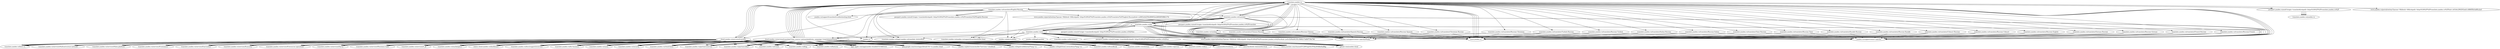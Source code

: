 digraph G {
	"translate.yandex.ru" -> "yandex.ru/support/translate/troubleshooting.html"
	"translate.yandex.ru" -> "translate.yandex.ru/translate"
	"translate.yandex.ru" -> "translate.yandex.ru/doc"
	"translate.yandex.ru" -> "translate.yandex.ru/ocr"
	"translate.yandex.ru" -> "cloud.yandex.ru/services/translate/?utm_source=yatranslate&utm_campaign=translatemainmenu"
	"translate.yandex.ru" -> "passport.yandex.ru/auth?origin=translate&amp;retpath=https%3A%2F%2Ftranslate.yandex.ru%2F"
	"translate.yandex.ru" -> "translate.yandex.ru/translator/English-Russian"
	"translate.yandex.ru" -> "translate.yandex.ru/translator/Russian-English"
	"translate.yandex.ru" -> "translate.yandex.ru/translator/German-Russian"
	"translate.yandex.ru" -> "translate.yandex.ru/translator/Russian-German"
	"translate.yandex.ru" -> "translate.yandex.ru/translator/French-Russian"
	"translate.yandex.ru" -> "translate.yandex.ru/translator/Russian-French"
	"translate.yandex.ru" -> "translate.yandex.ru/translator/Chinese-Russian"
	"translate.yandex.ru" -> "translate.yandex.ru/translator/Russian-Chinese"
	"translate.yandex.ru" -> "translate.yandex.ru/translator/Spanish-Russian"
	"translate.yandex.ru" -> "translate.yandex.ru/translator/Russian-Spanish"
	"translate.yandex.ru" -> "translate.yandex.ru/translator/Ukrainian-Russian"
	"translate.yandex.ru" -> "translate.yandex.ru/translator/Russian-Ukrainian"
	"translate.yandex.ru" -> "translate.yandex.ru/translator/Turkish-Russian"
	"translate.yandex.ru" -> "translate.yandex.ru/translator/Russian-Turkish"
	"translate.yandex.ru" -> "translate.yandex.ru/translator/Italian-Russian"
	"translate.yandex.ru" -> "translate.yandex.ru/translator/Russian-Italian"
	"translate.yandex.ru" -> "translate.yandex.ru/translator/Tatar-Russian"
	"translate.yandex.ru" -> "translate.yandex.ru/translator/Russian-Tatar"
	"translate.yandex.ru" -> "translate.yandex.ru/translator/Kazakh-Russian"
	"translate.yandex.ru" -> "translate.yandex.ru/translator/Russian-Kazakh"
	"translate.yandex.ru" -> "translate.yandex.ru/translator/Udmurt-Russian"
	"translate.yandex.ru" -> "translate.yandex.ru/translator/Russian-Udmurt"
	"translate.yandex.ru" -> "www.yandex.ru/portal/set/my/?param=0&amp;block=44&amp;retpath=https%3A%2F%2Ftranslate.yandex.ru%2F&amp;sk=y61b4c290291beb1c486858c4e80ccbcf"
	"translate.yandex.ru" -> "cloud.yandex.ru/services/translate"
	"translate.yandex.ru" -> "translate.yandex.ru/legal.yandex.ru/translate_termsofuse"
	"translate.yandex.ru" -> "translate.yandex.ru/yandex.ru/support/translate/index.html"
	"translate.yandex.ru" -> "translate.yandex.ru/catalog"
	"translate.yandex.ru" -> "yandex.ru/jobs/usability"
	"translate.yandex.ru" -> "yandex.ru"
	"translate.yandex.ru" -> "passport.yandex.ru/auth?origin=translate&amp;retpath=https%3A%2F%2Ftranslate.yandex.ru%2F"
	"translate.yandex.ru" -> "yandex.ru/support/smart-captcha/#help"
	"translate.yandex.ru" -> "yandex.ru/support/smart-captcha/#help"
	"translate.yandex.ru" -> "www.yandex.ru"
	"translate.yandex.ru" -> "www.yandex.ru"
	"translate.yandex.ru" -> "yandex.ru/support/smart-captcha"
	"translate.yandex.ru" -> "yandex.ru/support/smart-captcha"
	"translate.yandex.ru" -> "yandex.ru/support/smart-captcha/#help"
	"translate.yandex.ru" -> "yandex.ru/support/smart-captcha/#help"
	"translate.yandex.ru" -> "www.yandex.ru"
	"translate.yandex.ru" -> "www.yandex.ru"
	"translate.yandex.ru" -> "yandex.ru/support/smart-captcha"
	"translate.yandex.ru" -> "yandex.ru/support/smart-captcha"
	"translate.yandex.ru/doc" -> "passport.yandex.ru/auth?origin=translate&amp;retpath=https%3A%2F%2Ftranslate.yandex.ru%2Fdoc"
	"translate.yandex.ru/doc" -> "translate.yandex.ru/translate"
	"translate.yandex.ru/doc" -> "translate.yandex.ru/ocr"
	"translate.yandex.ru/doc" -> "cloud.yandex.ru/services/translate/?utm_source=yatranslate&utm_campaign=translatemainmenu"
	"translate.yandex.ru/doc" -> "yandex.ru/support/smart-captcha/#help"
	"translate.yandex.ru/doc" -> "yandex.ru/support/smart-captcha/#help"
	"translate.yandex.ru/doc" -> "yandex.ru/support/smart-captcha/#help"
	"translate.yandex.ru/doc" -> "yandex.ru/support/smart-captcha/#help"
	"translate.yandex.ru/doc" -> "www.yandex.ru"
	"translate.yandex.ru/doc" -> "www.yandex.ru"
	"translate.yandex.ru/doc" -> "www.yandex.ru"
	"translate.yandex.ru/doc" -> "www.yandex.ru"
	"translate.yandex.ru/doc" -> "yandex.ru/support/smart-captcha"
	"translate.yandex.ru/doc" -> "yandex.ru/support/smart-captcha"
	"translate.yandex.ru/doc" -> "yandex.ru/support/smart-captcha"
	"translate.yandex.ru/doc" -> "yandex.ru/support/smart-captcha"
	"translate.yandex.ru/translate" -> "passport.yandex.ru/auth?origin=translate&amp;retpath=https%3A%2F%2Ftranslate.yandex.ru%2Ftranslate"
	"translate.yandex.ru/translate" -> "translate.yandex.ru"
	"translate.yandex.ru/translate" -> "translate.yandex.ru"
	"translate.yandex.ru/translate" -> "translate.yandex.ru/doc"
	"translate.yandex.ru/translate" -> "translate.yandex.ru/ocr"
	"translate.yandex.ru/translate" -> "translate.yandex.ru/doc"
	"translate.yandex.ru/translate" -> "translate.yandex.ru/ocr"
	"translate.yandex.ru/translate" -> "yandex.ru/support/smart-captcha/#help"
	"translate.yandex.ru/translate" -> "yandex.ru/support/smart-captcha/#help"
	"translate.yandex.ru/translate" -> "yandex.ru/support/smart-captcha/#help"
	"translate.yandex.ru/translate" -> "www.yandex.ru"
	"translate.yandex.ru/translate" -> "www.yandex.ru"
	"translate.yandex.ru/translate" -> "www.yandex.ru"
	"translate.yandex.ru/translate" -> "yandex.ru/support/smart-captcha"
	"translate.yandex.ru/translate" -> "yandex.ru/support/smart-captcha"
	"translate.yandex.ru/translate" -> "yandex.ru/support/smart-captcha"
	"translate.yandex.ru/ocr" -> "yandex.ru"
	"translate.yandex.ru/ocr" -> "translate.yandex.ru"
	"translate.yandex.ru/ocr" -> "translate.yandex.ru"
	"translate.yandex.ru/ocr" -> "translate.yandex.ru/translate"
	"translate.yandex.ru/ocr" -> "translate.yandex.ru/doc"
	"translate.yandex.ru/ocr" -> "cloud.yandex.ru/services/translate/?utm_source=yatranslate&utm_campaign=translatemainmenu"
	"translate.yandex.ru/ocr" -> "passport.yandex.ru/auth?origin=translate&amp;retpath=https%3A%2F%2Ftranslate.yandex.ru%2Focr"
	"translate.yandex.ru/ocr" -> "www.yandex.ru/portal/set/my/?param=0&amp;block=44&amp;retpath=https%3A%2F%2Ftranslate.yandex.ru%2Focr&amp;sk=ye5c5209a06195c3fd62c7a6b9730e746"
	"translate.yandex.ru/ocr" -> "yandex.ru/blog/translate"
	"translate.yandex.ru/ocr" -> "translate.yandex.ru/developers"
	"translate.yandex.ru/ocr" -> "translate.yandex.ru/legal.yandex.ru/translate_termsofuse"
	"translate.yandex.ru/ocr" -> "translate.yandex.ru/yandex.ru/support/translate/index.html"
	"translate.yandex.ru/ocr" -> "yandex.ru/jobs/usability"
	"translate.yandex.ru/ocr" -> "yandex.ru/support/smart-captcha/#help"
	"translate.yandex.ru/ocr" -> "yandex.ru/support/smart-captcha/#help"
	"translate.yandex.ru/ocr" -> "yandex.ru/support/smart-captcha/#help"
	"translate.yandex.ru/ocr" -> "yandex.ru/support/smart-captcha/#help"
	"translate.yandex.ru/ocr" -> "www.yandex.ru"
	"translate.yandex.ru/ocr" -> "www.yandex.ru"
	"translate.yandex.ru/ocr" -> "www.yandex.ru"
	"translate.yandex.ru/ocr" -> "www.yandex.ru"
	"translate.yandex.ru/ocr" -> "yandex.ru/support/smart-captcha"
	"translate.yandex.ru/ocr" -> "yandex.ru/support/smart-captcha"
	"translate.yandex.ru/ocr" -> "yandex.ru/support/smart-captcha"
	"translate.yandex.ru/ocr" -> "yandex.ru/support/smart-captcha"
	"translate.yandex.ru/translator/English-Russian" -> "yandex.ru/support/translate/troubleshooting.html"
	"translate.yandex.ru/translator/English-Russian" -> "translate.yandex.ru/translate"
	"translate.yandex.ru/translator/English-Russian" -> "translate.yandex.ru/doc"
	"translate.yandex.ru/translator/English-Russian" -> "translate.yandex.ru/ocr"
	"translate.yandex.ru/translator/English-Russian" -> "cloud.yandex.ru/services/translate/?utm_source=yatranslate&utm_campaign=translatemainmenu"
	"translate.yandex.ru/translator/English-Russian" -> "passport.yandex.ru/auth?origin=translate&amp;retpath=https%3A%2F%2Ftranslate.yandex.ru%2Ftranslator%2FEnglish-Russian"
	"translate.yandex.ru/translator/English-Russian" -> "www.yandex.ru/portal/set/my/?param=0&amp;block=44&amp;retpath=https%3A%2F%2Ftranslate.yandex.ru%2Ftranslator%2FEnglish-Russian&amp;sk=y2683e4d259e466652e2d6440548b117b"
	"translate.yandex.ru/translator/English-Russian" -> "cloud.yandex.ru/services/translate"
	"translate.yandex.ru/translator/English-Russian" -> "translate.yandex.ru/legal.yandex.ru/translate_termsofuse"
	"translate.yandex.ru/translator/English-Russian" -> "translate.yandex.ru/yandex.ru/support/translate/index.html"
	"translate.yandex.ru/translator/English-Russian" -> "translate.yandex.ru/catalog"
	"translate.yandex.ru/translator/English-Russian" -> "yandex.ru/jobs/usability"
	"translate.yandex.ru/translator/English-Russian" -> "yandex.ru"
	"translate.yandex.ru/translator/English-Russian" -> "passport.yandex.ru/auth?origin=translate&amp;retpath=https%3A%2F%2Ftranslate.yandex.ru%2Ftranslator%2FEnglish-Russian"
	"passport.yandex.ru/auth?origin=translate&amp;retpath=https%3A%2F%2Ftranslate.yandex.ru%2F" -> "translate.yandex.ru/yandex.ru"
	"passport.yandex.ru/auth?origin=translate&amp;retpath=https%3A%2F%2Ftranslate.yandex.ru%2F" -> "translate.yandex.ru/yandex.ru"
	"passport.yandex.ru/auth?origin=translate&amp;retpath=https%3A%2F%2Ftranslate.yandex.ru%2F" -> "translate.yandex.ru/yandex.ru"
	"passport.yandex.ru/auth?origin=translate&amp;retpath=https%3A%2F%2Ftranslate.yandex.ru%2F" -> "translate.yandex.ru/yandex.ru"
	"translate.yandex.ru/translator/Ukrainian-Russian" -> "yandex.ru/support/smart-captcha/#help"
	"translate.yandex.ru/translator/Ukrainian-Russian" -> "www.yandex.ru"
	"translate.yandex.ru/translator/Ukrainian-Russian" -> "yandex.ru/support/smart-captcha"
	"translate.yandex.ru/translator/Italian-Russian" -> "yandex.ru/support/smart-captcha/#help"
	"translate.yandex.ru/translator/Italian-Russian" -> "www.yandex.ru"
	"translate.yandex.ru/translator/Italian-Russian" -> "yandex.ru/support/smart-captcha"
	"translate.yandex.ru/translator/Russian-Chinese" -> "yandex.ru/support/smart-captcha/#help"
	"translate.yandex.ru/translator/Russian-Chinese" -> "www.yandex.ru"
	"translate.yandex.ru/translator/Russian-Chinese" -> "yandex.ru/support/smart-captcha"
	"translate.yandex.ru/catalog" -> "yandex.ru/support/smart-captcha/#help"
	"translate.yandex.ru/catalog" -> "www.yandex.ru"
	"translate.yandex.ru/catalog" -> "yandex.ru/support/smart-captcha/#help"
	"translate.yandex.ru/catalog" -> "yandex.ru/support/smart-captcha"
	"translate.yandex.ru/catalog" -> "www.yandex.ru"
	"translate.yandex.ru/catalog" -> "yandex.ru/support/smart-captcha"
	"translate.yandex.ru/translator/Udmurt-Russian" -> "yandex.ru/support/smart-captcha/#help"
	"translate.yandex.ru/translator/Udmurt-Russian" -> "www.yandex.ru"
	"translate.yandex.ru/translator/Udmurt-Russian" -> "yandex.ru/support/smart-captcha"
	"translate.yandex.ru/translator/Russian-Ukrainian" -> "yandex.ru/support/smart-captcha/#help"
	"translate.yandex.ru/translator/Russian-Ukrainian" -> "www.yandex.ru"
	"translate.yandex.ru/translator/Russian-Ukrainian" -> "yandex.ru/support/smart-captcha"
	"translate.yandex.ru/translator/Russian-English" -> "yandex.ru/support/smart-captcha/#help"
	"translate.yandex.ru/translator/Russian-English" -> "www.yandex.ru"
	"translate.yandex.ru/translator/Russian-English" -> "yandex.ru/support/smart-captcha"
	"translate.yandex.ru/translator/Tatar-Russian" -> "yandex.ru/support/smart-captcha/#help"
	"translate.yandex.ru/translator/Tatar-Russian" -> "www.yandex.ru"
	"translate.yandex.ru/translator/Tatar-Russian" -> "yandex.ru/support/smart-captcha"
	"translate.yandex.ru/translator/German-Russian" -> "yandex.ru/support/smart-captcha/#help"
	"translate.yandex.ru/translator/German-Russian" -> "www.yandex.ru"
	"translate.yandex.ru/translator/German-Russian" -> "yandex.ru/support/smart-captcha"
	"translate.yandex.ru/translator/French-Russian" -> "yandex.ru/support/smart-captcha/#help"
	"translate.yandex.ru/translator/French-Russian" -> "www.yandex.ru"
	"translate.yandex.ru/translator/French-Russian" -> "yandex.ru/support/smart-captcha"
	"translate.yandex.ru/translator/Russian-Kazakh" -> "yandex.ru/support/smart-captcha/#help"
	"translate.yandex.ru/translator/Russian-Kazakh" -> "www.yandex.ru"
	"translate.yandex.ru/translator/Russian-Kazakh" -> "yandex.ru/support/smart-captcha"
	"translate.yandex.ru/translator/Russian-German" -> "yandex.ru/support/smart-captcha/#help"
	"translate.yandex.ru/translator/Russian-German" -> "www.yandex.ru"
	"translate.yandex.ru/translator/Russian-German" -> "yandex.ru/support/smart-captcha"
	"translate.yandex.ru/translator/Spanish-Russian" -> "yandex.ru/support/smart-captcha/#help"
	"translate.yandex.ru/translator/Spanish-Russian" -> "www.yandex.ru"
	"translate.yandex.ru/translator/Spanish-Russian" -> "yandex.ru/support/smart-captcha"
	"translate.yandex.ru/translator/Turkish-Russian" -> "yandex.ru/support/smart-captcha/#help"
	"translate.yandex.ru/translator/Turkish-Russian" -> "www.yandex.ru"
	"translate.yandex.ru/translator/Turkish-Russian" -> "yandex.ru/support/smart-captcha"
	"translate.yandex.ru/translator/Chinese-Russian" -> "yandex.ru/support/smart-captcha/#help"
	"translate.yandex.ru/translator/Chinese-Russian" -> "www.yandex.ru"
	"translate.yandex.ru/translator/Chinese-Russian" -> "yandex.ru/support/smart-captcha"
	"translate.yandex.ru/translator/Russian-Tatar" -> "yandex.ru/support/smart-captcha/#help"
	"translate.yandex.ru/translator/Russian-Tatar" -> "www.yandex.ru"
	"translate.yandex.ru/translator/Russian-Tatar" -> "yandex.ru/support/smart-captcha"
	"translate.yandex.ru/translator/Russian-French" -> "yandex.ru/support/smart-captcha/#help"
	"translate.yandex.ru/translator/Russian-French" -> "www.yandex.ru"
	"translate.yandex.ru/translator/Russian-French" -> "yandex.ru/support/smart-captcha"
	"translate.yandex.ru/translator/Russian-Udmurt" -> "yandex.ru/support/smart-captcha/#help"
	"translate.yandex.ru/translator/Russian-Udmurt" -> "www.yandex.ru"
	"translate.yandex.ru/translator/Russian-Udmurt" -> "yandex.ru/support/smart-captcha"
	"translate.yandex.ru/translator/Russian-Turkish" -> "yandex.ru/support/smart-captcha/#help"
	"translate.yandex.ru/translator/Russian-Turkish" -> "www.yandex.ru"
	"translate.yandex.ru/translator/Russian-Turkish" -> "yandex.ru/support/smart-captcha"
	"translate.yandex.ru/translator/Russian-Italian" -> "yandex.ru/support/smart-captcha/#help"
	"translate.yandex.ru/translator/Russian-Italian" -> "www.yandex.ru"
	"translate.yandex.ru/translator/Russian-Italian" -> "yandex.ru/support/smart-captcha"
	"translate.yandex.ru/translator/Russian-Spanish" -> "yandex.ru/support/smart-captcha/#help"
	"translate.yandex.ru/translator/Russian-Spanish" -> "www.yandex.ru"
	"translate.yandex.ru/translator/Russian-Spanish" -> "yandex.ru/support/smart-captcha"
	"translate.yandex.ru/translator/Kazakh-Russian" -> "yandex.ru/support/smart-captcha/#help"
	"translate.yandex.ru/translator/Kazakh-Russian" -> "www.yandex.ru"
	"translate.yandex.ru/translator/Kazakh-Russian" -> "yandex.ru/support/smart-captcha"
	"cloud.yandex.ru/services/translate" -> "translate.yandex.ru/brandbook"
	"cloud.yandex.ru/services/translate" -> "translate.yandex.ru/brandbook"
	"cloud.yandex.ru/services/translate" -> "translate.yandex.ru"
	"cloud.yandex.ru/services/translate" -> "translate.yandex.ru"
	"cloud.yandex.ru/services/translate" -> "translate.yandex.ru/solutions"
	"cloud.yandex.ru/services/translate" -> "translate.yandex.ru/solutions"
	"cloud.yandex.ru/services/translate" -> "translate.yandex.ru/prices"
	"cloud.yandex.ru/services/translate" -> "translate.yandex.ru/prices"
	"cloud.yandex.ru/services/translate" -> "translate.yandex.ru/docs"
	"cloud.yandex.ru/services/translate" -> "translate.yandex.ru/docs"
	"cloud.yandex.ru/services/translate" -> "translate.yandex.ru"
	"cloud.yandex.ru/services/translate" -> "translate.yandex.ru"
	"cloud.yandex.ru/services/translate" -> "t.me/yandexcloudnews"
	"cloud.yandex.ru/services/translate" -> "t.me/yandexcloudnews"
	"cloud.yandex.ru/services/translate" -> "www.facebook.com/yandexcloud"
	"cloud.yandex.ru/services/translate" -> "www.youtube.com/channel/UCjWOzgG0oTFHy4N4BeDmBhg"
	"cloud.yandex.ru/services/translate" -> "www.facebook.com/yandexcloud"
	"cloud.yandex.ru/services/translate" -> "github.com/yandex-cloud"
	"cloud.yandex.ru/services/translate" -> "translate.yandex.ru/feed.rss"
	"cloud.yandex.ru/services/translate" -> "t.me/yandexcloudnews"
	"cloud.yandex.ru/services/translate" -> "www.facebook.com/yandexcloud"
	"cloud.yandex.ru/services/translate" -> "www.youtube.com/channel/UCjWOzgG0oTFHy4N4BeDmBhg"
	"cloud.yandex.ru/services/translate" -> "www.youtube.com/channel/UCjWOzgG0oTFHy4N4BeDmBhg"
	"cloud.yandex.ru/services/translate" -> "github.com/yandex-cloud"
	"cloud.yandex.ru/services/translate" -> "github.com/yandex-cloud"
	"cloud.yandex.ru/services/translate" -> "translate.yandex.ru/feed.rss"
	"cloud.yandex.ru/services/translate" -> "translate.yandex.ru/services#infrastructure-network"
	"cloud.yandex.ru/services/translate" -> "translate.yandex.ru/feed.rss"
	"cloud.yandex.ru/services/translate" -> "translate.yandex.ru/services#data-platform"
	"cloud.yandex.ru/services/translate" -> "t.me/yandexcloudnews"
	"cloud.yandex.ru/services/translate" -> "translate.yandex.ru/services#containers"
	"cloud.yandex.ru/services/translate" -> "translate.yandex.ru/services#serverless"
	"cloud.yandex.ru/services/translate" -> "www.facebook.com/yandexcloud"
	"cloud.yandex.ru/services/translate" -> "translate.yandex.ru/services#security"
	"cloud.yandex.ru/services/translate" -> "www.youtube.com/channel/UCjWOzgG0oTFHy4N4BeDmBhg"
	"cloud.yandex.ru/services/translate" -> "translate.yandex.ru/services#resources-operations"
	"cloud.yandex.ru/services/translate" -> "translate.yandex.ru/services#ml-ai"
	"cloud.yandex.ru/services/translate" -> "github.com/yandex-cloud"
	"cloud.yandex.ru/services/translate" -> "translate.yandex.ru/services#business-tools"
	"cloud.yandex.ru/services/translate" -> "translate.yandex.ru/feed.rss"
	"cloud.yandex.ru/services/translate" -> "translate.yandex.ru/services#_all"
	"cloud.yandex.ru/services/translate" -> "translate.yandex.ru/services#infrastructure-network"
	"cloud.yandex.ru/services/translate" -> "translate.yandex.ru/marketplace"
	"cloud.yandex.ru/services/translate" -> "translate.yandex.ru/services#data-platform"
	"cloud.yandex.ru/services/translate" -> "translate.yandex.ru/prices"
	"cloud.yandex.ru/services/translate" -> "translate.yandex.ru/docs"
	"cloud.yandex.ru/services/translate" -> "translate.yandex.ru/services#containers"
	"cloud.yandex.ru/services/translate" -> "status.cloud.yandex.ru/dashboard"
	"cloud.yandex.ru/services/translate" -> "translate.yandex.ru/services#serverless"
	"cloud.yandex.ru/services/translate" -> "translate.yandex.ru/docs/support/overview"
	"cloud.yandex.ru/services/translate" -> "translate.yandex.ru/services#security"
	"cloud.yandex.ru/services/translate" -> "translate.yandex.ru/for-business"
	"cloud.yandex.ru/services/translate" -> "translate.yandex.ru/services#resources-operations"
	"cloud.yandex.ru/services/translate" -> "translate.yandex.ru/cases"
	"cloud.yandex.ru/services/translate" -> "translate.yandex.ru/services#ml-ai"
	"cloud.yandex.ru/services/translate" -> "translate.yandex.ru/security"
	"cloud.yandex.ru/services/translate" -> "translate.yandex.ru/services#business-tools"
	"cloud.yandex.ru/services/translate" -> "translate.yandex.ru/cloud-boost"
	"cloud.yandex.ru/services/translate" -> "translate.yandex.ru/services#_all"
	"cloud.yandex.ru/services/translate" -> "translate.yandex.ru/partners/service"
	"cloud.yandex.ru/services/translate" -> "translate.yandex.ru/partners/find"
	"cloud.yandex.ru/services/translate" -> "translate.yandex.ru/marketplace"
	"cloud.yandex.ru/services/translate" -> "translate.yandex.ru/events"
	"cloud.yandex.ru/services/translate" -> "translate.yandex.ru/prices"
	"cloud.yandex.ru/services/translate" -> "translate.yandex.ru/blog"
	"cloud.yandex.ru/services/translate" -> "translate.yandex.ru/docs"
	"cloud.yandex.ru/services/translate" -> "translate.yandex.ru/features"
	"cloud.yandex.ru/services/translate" -> "status.cloud.yandex.ru/dashboard"
	"cloud.yandex.ru/services/translate" -> "apps.apple.com/app/yandex-cloud/id1515465314"
	"cloud.yandex.ru/services/translate" -> "play.google.com/store/apps/details?id=ru.yandex.cloud"
	"cloud.yandex.ru/services/translate" -> "translate.yandex.ru/docs/support/overview"
	"cloud.yandex.ru/services/translate" -> "yandex.ru/jobs/vacancies/dev?services=cloudtech"
	"cloud.yandex.ru/services/translate" -> "translate.yandex.ru/for-business"
	"cloud.yandex.ru/services/translate" -> "yandex.ru/legal/confidential/?lang=ru"
	"cloud.yandex.ru/services/translate" -> "translate.yandex.ru/cases"
	"cloud.yandex.ru/services/translate" -> "translate.yandex.ru/security"
	"cloud.yandex.ru/services/translate" -> "yandex.ru/legal/cloud_termsofuse/?lang=ru"
	"cloud.yandex.ru/services/translate" -> "translate.yandex.ru/cloud-boost"
	"cloud.yandex.ru/services/translate" -> "translate.yandex.ru/partners/service"
	"cloud.yandex.ru/services/translate" -> "translate.yandex.ru/partners/find"
	"cloud.yandex.ru/services/translate" -> "translate.yandex.ru/events"
	"cloud.yandex.ru/services/translate" -> "translate.yandex.ru/blog"
	"cloud.yandex.ru/services/translate" -> "translate.yandex.ru/features"
	"cloud.yandex.ru/services/translate" -> "apps.apple.com/app/yandex-cloud/id1515465314"
	"cloud.yandex.ru/services/translate" -> "play.google.com/store/apps/details?id=ru.yandex.cloud"
	"cloud.yandex.ru/services/translate" -> "yandex.ru/jobs/vacancies/dev?services=cloudtech"
	"cloud.yandex.ru/services/translate" -> "yandex.ru/legal/confidential/?lang=ru"
	"cloud.yandex.ru/services/translate" -> "yandex.ru/legal/cloud_termsofuse/?lang=ru"
	"cloud.yandex.ru/services/translate/?utm_source=yatranslate&utm_campaign=translatemainmenu" -> "translate.yandex.ru/brandbook"
	"cloud.yandex.ru/services/translate/?utm_source=yatranslate&utm_campaign=translatemainmenu" -> "translate.yandex.ru/brandbook"
	"cloud.yandex.ru/services/translate/?utm_source=yatranslate&utm_campaign=translatemainmenu" -> "translate.yandex.ru"
	"cloud.yandex.ru/services/translate/?utm_source=yatranslate&utm_campaign=translatemainmenu" -> "translate.yandex.ru"
	"cloud.yandex.ru/services/translate/?utm_source=yatranslate&utm_campaign=translatemainmenu" -> "translate.yandex.ru/brandbook"
	"cloud.yandex.ru/services/translate/?utm_source=yatranslate&utm_campaign=translatemainmenu" -> "translate.yandex.ru/brandbook"
	"cloud.yandex.ru/services/translate/?utm_source=yatranslate&utm_campaign=translatemainmenu" -> "translate.yandex.ru/solutions"
	"cloud.yandex.ru/services/translate/?utm_source=yatranslate&utm_campaign=translatemainmenu" -> "translate.yandex.ru/solutions"
	"cloud.yandex.ru/services/translate/?utm_source=yatranslate&utm_campaign=translatemainmenu" -> "translate.yandex.ru"
	"cloud.yandex.ru/services/translate/?utm_source=yatranslate&utm_campaign=translatemainmenu" -> "translate.yandex.ru"
	"cloud.yandex.ru/services/translate/?utm_source=yatranslate&utm_campaign=translatemainmenu" -> "translate.yandex.ru/solutions"
	"cloud.yandex.ru/services/translate/?utm_source=yatranslate&utm_campaign=translatemainmenu" -> "translate.yandex.ru/solutions"
	"cloud.yandex.ru/services/translate/?utm_source=yatranslate&utm_campaign=translatemainmenu" -> "translate.yandex.ru/prices"
	"cloud.yandex.ru/services/translate/?utm_source=yatranslate&utm_campaign=translatemainmenu" -> "translate.yandex.ru/prices"
	"cloud.yandex.ru/services/translate/?utm_source=yatranslate&utm_campaign=translatemainmenu" -> "translate.yandex.ru/prices"
	"cloud.yandex.ru/services/translate/?utm_source=yatranslate&utm_campaign=translatemainmenu" -> "translate.yandex.ru/prices"
	"cloud.yandex.ru/services/translate/?utm_source=yatranslate&utm_campaign=translatemainmenu" -> "translate.yandex.ru/docs"
	"cloud.yandex.ru/services/translate/?utm_source=yatranslate&utm_campaign=translatemainmenu" -> "translate.yandex.ru/docs"
	"cloud.yandex.ru/services/translate/?utm_source=yatranslate&utm_campaign=translatemainmenu" -> "translate.yandex.ru/docs"
	"cloud.yandex.ru/services/translate/?utm_source=yatranslate&utm_campaign=translatemainmenu" -> "translate.yandex.ru/docs"
	"cloud.yandex.ru/services/translate/?utm_source=yatranslate&utm_campaign=translatemainmenu" -> "translate.yandex.ru"
	"cloud.yandex.ru/services/translate/?utm_source=yatranslate&utm_campaign=translatemainmenu" -> "t.me/yandexcloudnews"
	"cloud.yandex.ru/services/translate/?utm_source=yatranslate&utm_campaign=translatemainmenu" -> "translate.yandex.ru"
	"cloud.yandex.ru/services/translate/?utm_source=yatranslate&utm_campaign=translatemainmenu" -> "www.facebook.com/yandexcloud"
	"cloud.yandex.ru/services/translate/?utm_source=yatranslate&utm_campaign=translatemainmenu" -> "translate.yandex.ru"
	"cloud.yandex.ru/services/translate/?utm_source=yatranslate&utm_campaign=translatemainmenu" -> "t.me/yandexcloudnews"
	"cloud.yandex.ru/services/translate/?utm_source=yatranslate&utm_campaign=translatemainmenu" -> "translate.yandex.ru"
	"cloud.yandex.ru/services/translate/?utm_source=yatranslate&utm_campaign=translatemainmenu" -> "www.youtube.com/channel/UCjWOzgG0oTFHy4N4BeDmBhg"
	"cloud.yandex.ru/services/translate/?utm_source=yatranslate&utm_campaign=translatemainmenu" -> "t.me/yandexcloudnews"
	"cloud.yandex.ru/services/translate/?utm_source=yatranslate&utm_campaign=translatemainmenu" -> "www.facebook.com/yandexcloud"
	"cloud.yandex.ru/services/translate/?utm_source=yatranslate&utm_campaign=translatemainmenu" -> "t.me/yandexcloudnews"
	"cloud.yandex.ru/services/translate/?utm_source=yatranslate&utm_campaign=translatemainmenu" -> "github.com/yandex-cloud"
	"cloud.yandex.ru/services/translate/?utm_source=yatranslate&utm_campaign=translatemainmenu" -> "www.facebook.com/yandexcloud"
	"cloud.yandex.ru/services/translate/?utm_source=yatranslate&utm_campaign=translatemainmenu" -> "www.facebook.com/yandexcloud"
	"cloud.yandex.ru/services/translate/?utm_source=yatranslate&utm_campaign=translatemainmenu" -> "www.youtube.com/channel/UCjWOzgG0oTFHy4N4BeDmBhg"
	"cloud.yandex.ru/services/translate/?utm_source=yatranslate&utm_campaign=translatemainmenu" -> "www.youtube.com/channel/UCjWOzgG0oTFHy4N4BeDmBhg"
	"cloud.yandex.ru/services/translate/?utm_source=yatranslate&utm_campaign=translatemainmenu" -> "translate.yandex.ru/feed.rss"
	"cloud.yandex.ru/services/translate/?utm_source=yatranslate&utm_campaign=translatemainmenu" -> "www.youtube.com/channel/UCjWOzgG0oTFHy4N4BeDmBhg"
	"cloud.yandex.ru/services/translate/?utm_source=yatranslate&utm_campaign=translatemainmenu" -> "github.com/yandex-cloud"
	"cloud.yandex.ru/services/translate/?utm_source=yatranslate&utm_campaign=translatemainmenu" -> "github.com/yandex-cloud"
	"cloud.yandex.ru/services/translate/?utm_source=yatranslate&utm_campaign=translatemainmenu" -> "github.com/yandex-cloud"
	"cloud.yandex.ru/services/translate/?utm_source=yatranslate&utm_campaign=translatemainmenu" -> "t.me/yandexcloudnews"
	"cloud.yandex.ru/services/translate/?utm_source=yatranslate&utm_campaign=translatemainmenu" -> "translate.yandex.ru/feed.rss"
	"cloud.yandex.ru/services/translate/?utm_source=yatranslate&utm_campaign=translatemainmenu" -> "www.facebook.com/yandexcloud"
	"cloud.yandex.ru/services/translate/?utm_source=yatranslate&utm_campaign=translatemainmenu" -> "translate.yandex.ru/feed.rss"
	"cloud.yandex.ru/services/translate/?utm_source=yatranslate&utm_campaign=translatemainmenu" -> "t.me/yandexcloudnews"
	"cloud.yandex.ru/services/translate/?utm_source=yatranslate&utm_campaign=translatemainmenu" -> "translate.yandex.ru/feed.rss"
	"cloud.yandex.ru/services/translate/?utm_source=yatranslate&utm_campaign=translatemainmenu" -> "www.youtube.com/channel/UCjWOzgG0oTFHy4N4BeDmBhg"
	"cloud.yandex.ru/services/translate/?utm_source=yatranslate&utm_campaign=translatemainmenu" -> "t.me/yandexcloudnews"
	"cloud.yandex.ru/services/translate/?utm_source=yatranslate&utm_campaign=translatemainmenu" -> "www.facebook.com/yandexcloud"
	"cloud.yandex.ru/services/translate/?utm_source=yatranslate&utm_campaign=translatemainmenu" -> "www.facebook.com/yandexcloud"
	"cloud.yandex.ru/services/translate/?utm_source=yatranslate&utm_campaign=translatemainmenu" -> "github.com/yandex-cloud"
	"cloud.yandex.ru/services/translate/?utm_source=yatranslate&utm_campaign=translatemainmenu" -> "t.me/yandexcloudnews"
	"cloud.yandex.ru/services/translate/?utm_source=yatranslate&utm_campaign=translatemainmenu" -> "www.youtube.com/channel/UCjWOzgG0oTFHy4N4BeDmBhg"
	"cloud.yandex.ru/services/translate/?utm_source=yatranslate&utm_campaign=translatemainmenu" -> "www.facebook.com/yandexcloud"
	"cloud.yandex.ru/services/translate/?utm_source=yatranslate&utm_campaign=translatemainmenu" -> "www.youtube.com/channel/UCjWOzgG0oTFHy4N4BeDmBhg"
	"cloud.yandex.ru/services/translate/?utm_source=yatranslate&utm_campaign=translatemainmenu" -> "translate.yandex.ru/feed.rss"
	"cloud.yandex.ru/services/translate/?utm_source=yatranslate&utm_campaign=translatemainmenu" -> "github.com/yandex-cloud"
	"cloud.yandex.ru/services/translate/?utm_source=yatranslate&utm_campaign=translatemainmenu" -> "www.youtube.com/channel/UCjWOzgG0oTFHy4N4BeDmBhg"
	"cloud.yandex.ru/services/translate/?utm_source=yatranslate&utm_campaign=translatemainmenu" -> "github.com/yandex-cloud"
	"cloud.yandex.ru/services/translate/?utm_source=yatranslate&utm_campaign=translatemainmenu" -> "translate.yandex.ru/services#infrastructure-network"
	"cloud.yandex.ru/services/translate/?utm_source=yatranslate&utm_campaign=translatemainmenu" -> "translate.yandex.ru/feed.rss"
	"cloud.yandex.ru/services/translate/?utm_source=yatranslate&utm_campaign=translatemainmenu" -> "github.com/yandex-cloud"
	"cloud.yandex.ru/services/translate/?utm_source=yatranslate&utm_campaign=translatemainmenu" -> "translate.yandex.ru/feed.rss"
	"cloud.yandex.ru/services/translate/?utm_source=yatranslate&utm_campaign=translatemainmenu" -> "translate.yandex.ru/services#data-platform"
	"cloud.yandex.ru/services/translate/?utm_source=yatranslate&utm_campaign=translatemainmenu" -> "translate.yandex.ru/services#infrastructure-network"
	"cloud.yandex.ru/services/translate/?utm_source=yatranslate&utm_campaign=translatemainmenu" -> "translate.yandex.ru/feed.rss"
	"cloud.yandex.ru/services/translate/?utm_source=yatranslate&utm_campaign=translatemainmenu" -> "translate.yandex.ru/services#infrastructure-network"
	"cloud.yandex.ru/services/translate/?utm_source=yatranslate&utm_campaign=translatemainmenu" -> "translate.yandex.ru/services#containers"
	"cloud.yandex.ru/services/translate/?utm_source=yatranslate&utm_campaign=translatemainmenu" -> "translate.yandex.ru/services#data-platform"
	"cloud.yandex.ru/services/translate/?utm_source=yatranslate&utm_campaign=translatemainmenu" -> "translate.yandex.ru/services#infrastructure-network"
	"cloud.yandex.ru/services/translate/?utm_source=yatranslate&utm_campaign=translatemainmenu" -> "translate.yandex.ru/services#data-platform"
	"cloud.yandex.ru/services/translate/?utm_source=yatranslate&utm_campaign=translatemainmenu" -> "translate.yandex.ru/services#serverless"
	"cloud.yandex.ru/services/translate/?utm_source=yatranslate&utm_campaign=translatemainmenu" -> "translate.yandex.ru/services#containers"
	"cloud.yandex.ru/services/translate/?utm_source=yatranslate&utm_campaign=translatemainmenu" -> "translate.yandex.ru/services#containers"
	"cloud.yandex.ru/services/translate/?utm_source=yatranslate&utm_campaign=translatemainmenu" -> "translate.yandex.ru/services#data-platform"
	"cloud.yandex.ru/services/translate/?utm_source=yatranslate&utm_campaign=translatemainmenu" -> "translate.yandex.ru/services#security"
	"cloud.yandex.ru/services/translate/?utm_source=yatranslate&utm_campaign=translatemainmenu" -> "translate.yandex.ru/services#serverless"
	"cloud.yandex.ru/services/translate/?utm_source=yatranslate&utm_campaign=translatemainmenu" -> "translate.yandex.ru/services#resources-operations"
	"cloud.yandex.ru/services/translate/?utm_source=yatranslate&utm_campaign=translatemainmenu" -> "translate.yandex.ru/services#containers"
	"cloud.yandex.ru/services/translate/?utm_source=yatranslate&utm_campaign=translatemainmenu" -> "translate.yandex.ru/services#serverless"
	"cloud.yandex.ru/services/translate/?utm_source=yatranslate&utm_campaign=translatemainmenu" -> "translate.yandex.ru/services#security"
	"cloud.yandex.ru/services/translate/?utm_source=yatranslate&utm_campaign=translatemainmenu" -> "translate.yandex.ru/services#ml-ai"
	"cloud.yandex.ru/services/translate/?utm_source=yatranslate&utm_campaign=translatemainmenu" -> "translate.yandex.ru/services#security"
	"cloud.yandex.ru/services/translate/?utm_source=yatranslate&utm_campaign=translatemainmenu" -> "translate.yandex.ru/services#resources-operations"
	"cloud.yandex.ru/services/translate/?utm_source=yatranslate&utm_campaign=translatemainmenu" -> "translate.yandex.ru/services#serverless"
	"cloud.yandex.ru/services/translate/?utm_source=yatranslate&utm_campaign=translatemainmenu" -> "translate.yandex.ru/services#business-tools"
	"cloud.yandex.ru/services/translate/?utm_source=yatranslate&utm_campaign=translatemainmenu" -> "translate.yandex.ru/services#resources-operations"
	"cloud.yandex.ru/services/translate/?utm_source=yatranslate&utm_campaign=translatemainmenu" -> "translate.yandex.ru/services#ml-ai"
	"cloud.yandex.ru/services/translate/?utm_source=yatranslate&utm_campaign=translatemainmenu" -> "translate.yandex.ru/services#security"
	"cloud.yandex.ru/services/translate/?utm_source=yatranslate&utm_campaign=translatemainmenu" -> "translate.yandex.ru/services#_all"
	"cloud.yandex.ru/services/translate/?utm_source=yatranslate&utm_campaign=translatemainmenu" -> "translate.yandex.ru/services#ml-ai"
	"cloud.yandex.ru/services/translate/?utm_source=yatranslate&utm_campaign=translatemainmenu" -> "translate.yandex.ru/services#business-tools"
	"cloud.yandex.ru/services/translate/?utm_source=yatranslate&utm_campaign=translatemainmenu" -> "translate.yandex.ru/marketplace"
	"cloud.yandex.ru/services/translate/?utm_source=yatranslate&utm_campaign=translatemainmenu" -> "translate.yandex.ru/services#resources-operations"
	"cloud.yandex.ru/services/translate/?utm_source=yatranslate&utm_campaign=translatemainmenu" -> "translate.yandex.ru/services#business-tools"
	"cloud.yandex.ru/services/translate/?utm_source=yatranslate&utm_campaign=translatemainmenu" -> "translate.yandex.ru/prices"
	"cloud.yandex.ru/services/translate/?utm_source=yatranslate&utm_campaign=translatemainmenu" -> "translate.yandex.ru/services#_all"
	"cloud.yandex.ru/services/translate/?utm_source=yatranslate&utm_campaign=translatemainmenu" -> "translate.yandex.ru/services#ml-ai"
	"cloud.yandex.ru/services/translate/?utm_source=yatranslate&utm_campaign=translatemainmenu" -> "translate.yandex.ru/services#_all"
	"cloud.yandex.ru/services/translate/?utm_source=yatranslate&utm_campaign=translatemainmenu" -> "translate.yandex.ru/docs"
	"cloud.yandex.ru/services/translate/?utm_source=yatranslate&utm_campaign=translatemainmenu" -> "translate.yandex.ru/marketplace"
	"cloud.yandex.ru/services/translate/?utm_source=yatranslate&utm_campaign=translatemainmenu" -> "translate.yandex.ru/services#business-tools"
	"cloud.yandex.ru/services/translate/?utm_source=yatranslate&utm_campaign=translatemainmenu" -> "translate.yandex.ru/marketplace"
	"cloud.yandex.ru/services/translate/?utm_source=yatranslate&utm_campaign=translatemainmenu" -> "status.cloud.yandex.ru/dashboard"
	"cloud.yandex.ru/services/translate/?utm_source=yatranslate&utm_campaign=translatemainmenu" -> "translate.yandex.ru/prices"
	"cloud.yandex.ru/services/translate/?utm_source=yatranslate&utm_campaign=translatemainmenu" -> "translate.yandex.ru/prices"
	"cloud.yandex.ru/services/translate/?utm_source=yatranslate&utm_campaign=translatemainmenu" -> "translate.yandex.ru/services#_all"
	"cloud.yandex.ru/services/translate/?utm_source=yatranslate&utm_campaign=translatemainmenu" -> "translate.yandex.ru/docs"
	"cloud.yandex.ru/services/translate/?utm_source=yatranslate&utm_campaign=translatemainmenu" -> "translate.yandex.ru/docs/support/overview"
	"cloud.yandex.ru/services/translate/?utm_source=yatranslate&utm_campaign=translatemainmenu" -> "translate.yandex.ru/docs"
	"cloud.yandex.ru/services/translate/?utm_source=yatranslate&utm_campaign=translatemainmenu" -> "translate.yandex.ru/marketplace"
	"cloud.yandex.ru/services/translate/?utm_source=yatranslate&utm_campaign=translatemainmenu" -> "status.cloud.yandex.ru/dashboard"
	"cloud.yandex.ru/services/translate/?utm_source=yatranslate&utm_campaign=translatemainmenu" -> "status.cloud.yandex.ru/dashboard"
	"cloud.yandex.ru/services/translate/?utm_source=yatranslate&utm_campaign=translatemainmenu" -> "translate.yandex.ru/for-business"
	"cloud.yandex.ru/services/translate/?utm_source=yatranslate&utm_campaign=translatemainmenu" -> "translate.yandex.ru/prices"
	"cloud.yandex.ru/services/translate/?utm_source=yatranslate&utm_campaign=translatemainmenu" -> "translate.yandex.ru/docs/support/overview"
	"cloud.yandex.ru/services/translate/?utm_source=yatranslate&utm_campaign=translatemainmenu" -> "translate.yandex.ru/docs/support/overview"
	"cloud.yandex.ru/services/translate/?utm_source=yatranslate&utm_campaign=translatemainmenu" -> "translate.yandex.ru/cases"
	"cloud.yandex.ru/services/translate/?utm_source=yatranslate&utm_campaign=translatemainmenu" -> "translate.yandex.ru/docs"
	"cloud.yandex.ru/services/translate/?utm_source=yatranslate&utm_campaign=translatemainmenu" -> "translate.yandex.ru/for-business"
	"cloud.yandex.ru/services/translate/?utm_source=yatranslate&utm_campaign=translatemainmenu" -> "translate.yandex.ru/for-business"
	"cloud.yandex.ru/services/translate/?utm_source=yatranslate&utm_campaign=translatemainmenu" -> "translate.yandex.ru/cases"
	"cloud.yandex.ru/services/translate/?utm_source=yatranslate&utm_campaign=translatemainmenu" -> "translate.yandex.ru/security"
	"cloud.yandex.ru/services/translate/?utm_source=yatranslate&utm_campaign=translatemainmenu" -> "status.cloud.yandex.ru/dashboard"
	"cloud.yandex.ru/services/translate/?utm_source=yatranslate&utm_campaign=translatemainmenu" -> "translate.yandex.ru/cases"
	"cloud.yandex.ru/services/translate/?utm_source=yatranslate&utm_campaign=translatemainmenu" -> "translate.yandex.ru/security"
	"cloud.yandex.ru/services/translate/?utm_source=yatranslate&utm_campaign=translatemainmenu" -> "translate.yandex.ru/docs/support/overview"
	"cloud.yandex.ru/services/translate/?utm_source=yatranslate&utm_campaign=translatemainmenu" -> "translate.yandex.ru/cloud-boost"
	"cloud.yandex.ru/services/translate/?utm_source=yatranslate&utm_campaign=translatemainmenu" -> "translate.yandex.ru/security"
	"cloud.yandex.ru/services/translate/?utm_source=yatranslate&utm_campaign=translatemainmenu" -> "translate.yandex.ru/cloud-boost"
	"cloud.yandex.ru/services/translate/?utm_source=yatranslate&utm_campaign=translatemainmenu" -> "translate.yandex.ru/partners/service"
	"cloud.yandex.ru/services/translate/?utm_source=yatranslate&utm_campaign=translatemainmenu" -> "translate.yandex.ru/partners/service"
	"cloud.yandex.ru/services/translate/?utm_source=yatranslate&utm_campaign=translatemainmenu" -> "translate.yandex.ru/cloud-boost"
	"cloud.yandex.ru/services/translate/?utm_source=yatranslate&utm_campaign=translatemainmenu" -> "translate.yandex.ru/for-business"
	"cloud.yandex.ru/services/translate/?utm_source=yatranslate&utm_campaign=translatemainmenu" -> "translate.yandex.ru/partners/find"
	"cloud.yandex.ru/services/translate/?utm_source=yatranslate&utm_campaign=translatemainmenu" -> "translate.yandex.ru/partners/service"
	"cloud.yandex.ru/services/translate/?utm_source=yatranslate&utm_campaign=translatemainmenu" -> "translate.yandex.ru/partners/find"
	"cloud.yandex.ru/services/translate/?utm_source=yatranslate&utm_campaign=translatemainmenu" -> "translate.yandex.ru/events"
	"cloud.yandex.ru/services/translate/?utm_source=yatranslate&utm_campaign=translatemainmenu" -> "translate.yandex.ru/partners/find"
	"cloud.yandex.ru/services/translate/?utm_source=yatranslate&utm_campaign=translatemainmenu" -> "translate.yandex.ru/cases"
	"cloud.yandex.ru/services/translate/?utm_source=yatranslate&utm_campaign=translatemainmenu" -> "translate.yandex.ru/events"
	"cloud.yandex.ru/services/translate/?utm_source=yatranslate&utm_campaign=translatemainmenu" -> "translate.yandex.ru/events"
	"cloud.yandex.ru/services/translate/?utm_source=yatranslate&utm_campaign=translatemainmenu" -> "translate.yandex.ru/blog"
	"cloud.yandex.ru/services/translate/?utm_source=yatranslate&utm_campaign=translatemainmenu" -> "translate.yandex.ru/blog"
	"cloud.yandex.ru/services/translate/?utm_source=yatranslate&utm_campaign=translatemainmenu" -> "translate.yandex.ru/blog"
	"cloud.yandex.ru/services/translate/?utm_source=yatranslate&utm_campaign=translatemainmenu" -> "translate.yandex.ru/security"
	"cloud.yandex.ru/services/translate/?utm_source=yatranslate&utm_campaign=translatemainmenu" -> "translate.yandex.ru/features"
	"cloud.yandex.ru/services/translate/?utm_source=yatranslate&utm_campaign=translatemainmenu" -> "translate.yandex.ru/features"
	"cloud.yandex.ru/services/translate/?utm_source=yatranslate&utm_campaign=translatemainmenu" -> "translate.yandex.ru/cloud-boost"
	"cloud.yandex.ru/services/translate/?utm_source=yatranslate&utm_campaign=translatemainmenu" -> "apps.apple.com/app/yandex-cloud/id1515465314"
	"cloud.yandex.ru/services/translate/?utm_source=yatranslate&utm_campaign=translatemainmenu" -> "translate.yandex.ru/features"
	"cloud.yandex.ru/services/translate/?utm_source=yatranslate&utm_campaign=translatemainmenu" -> "apps.apple.com/app/yandex-cloud/id1515465314"
	"cloud.yandex.ru/services/translate/?utm_source=yatranslate&utm_campaign=translatemainmenu" -> "translate.yandex.ru/partners/service"
	"cloud.yandex.ru/services/translate/?utm_source=yatranslate&utm_campaign=translatemainmenu" -> "play.google.com/store/apps/details?id=ru.yandex.cloud"
	"cloud.yandex.ru/services/translate/?utm_source=yatranslate&utm_campaign=translatemainmenu" -> "play.google.com/store/apps/details?id=ru.yandex.cloud"
	"cloud.yandex.ru/services/translate/?utm_source=yatranslate&utm_campaign=translatemainmenu" -> "apps.apple.com/app/yandex-cloud/id1515465314"
	"cloud.yandex.ru/services/translate/?utm_source=yatranslate&utm_campaign=translatemainmenu" -> "yandex.ru/jobs/vacancies/dev?services=cloudtech"
	"cloud.yandex.ru/services/translate/?utm_source=yatranslate&utm_campaign=translatemainmenu" -> "yandex.ru/jobs/vacancies/dev?services=cloudtech"
	"cloud.yandex.ru/services/translate/?utm_source=yatranslate&utm_campaign=translatemainmenu" -> "translate.yandex.ru/partners/find"
	"cloud.yandex.ru/services/translate/?utm_source=yatranslate&utm_campaign=translatemainmenu" -> "play.google.com/store/apps/details?id=ru.yandex.cloud"
	"cloud.yandex.ru/services/translate/?utm_source=yatranslate&utm_campaign=translatemainmenu" -> "yandex.ru/legal/confidential/?lang=ru"
	"cloud.yandex.ru/services/translate/?utm_source=yatranslate&utm_campaign=translatemainmenu" -> "yandex.ru/legal/cloud_termsofuse/?lang=ru"
	"cloud.yandex.ru/services/translate/?utm_source=yatranslate&utm_campaign=translatemainmenu" -> "yandex.ru/legal/confidential/?lang=ru"
	"cloud.yandex.ru/services/translate/?utm_source=yatranslate&utm_campaign=translatemainmenu" -> "yandex.ru/legal/cloud_termsofuse/?lang=ru"
	"cloud.yandex.ru/services/translate/?utm_source=yatranslate&utm_campaign=translatemainmenu" -> "yandex.ru/jobs/vacancies/dev?services=cloudtech"
	"cloud.yandex.ru/services/translate/?utm_source=yatranslate&utm_campaign=translatemainmenu" -> "translate.yandex.ru/events"
	"cloud.yandex.ru/services/translate/?utm_source=yatranslate&utm_campaign=translatemainmenu" -> "yandex.ru/legal/confidential/?lang=ru"
	"cloud.yandex.ru/services/translate/?utm_source=yatranslate&utm_campaign=translatemainmenu" -> "yandex.ru/legal/cloud_termsofuse/?lang=ru"
	"cloud.yandex.ru/services/translate/?utm_source=yatranslate&utm_campaign=translatemainmenu" -> "translate.yandex.ru/blog"
	"cloud.yandex.ru/services/translate/?utm_source=yatranslate&utm_campaign=translatemainmenu" -> "translate.yandex.ru/features"
	"cloud.yandex.ru/services/translate/?utm_source=yatranslate&utm_campaign=translatemainmenu" -> "apps.apple.com/app/yandex-cloud/id1515465314"
	"cloud.yandex.ru/services/translate/?utm_source=yatranslate&utm_campaign=translatemainmenu" -> "play.google.com/store/apps/details?id=ru.yandex.cloud"
	"cloud.yandex.ru/services/translate/?utm_source=yatranslate&utm_campaign=translatemainmenu" -> "yandex.ru/jobs/vacancies/dev?services=cloudtech"
	"cloud.yandex.ru/services/translate/?utm_source=yatranslate&utm_campaign=translatemainmenu" -> "yandex.ru/legal/confidential/?lang=ru"
	"cloud.yandex.ru/services/translate/?utm_source=yatranslate&utm_campaign=translatemainmenu" -> "yandex.ru/legal/cloud_termsofuse/?lang=ru"
}
